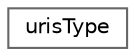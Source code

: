 digraph "Graphical Class Hierarchy"
{
 // LATEX_PDF_SIZE
  bgcolor="transparent";
  edge [fontname=Helvetica,fontsize=10,labelfontname=Helvetica,labelfontsize=10];
  node [fontname=Helvetica,fontsize=10,shape=box,height=0.2,width=0.4];
  rankdir="LR";
  Node0 [id="Node000000",label="urisType",height=0.2,width=0.4,color="grey40", fillcolor="white", style="filled",URL="$classuris_type.html",tooltip="Unfitted Resistive Immersed surface data type."];
}
